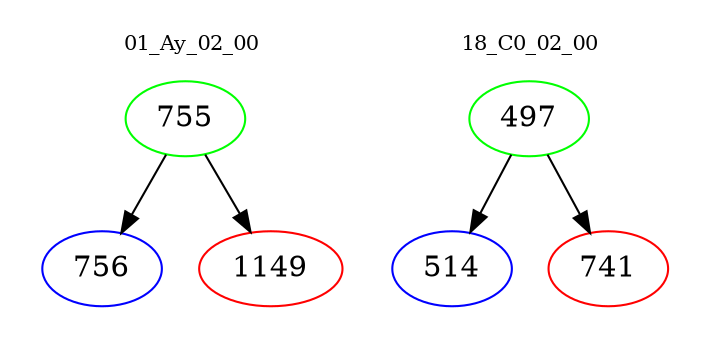 digraph{
subgraph cluster_0 {
color = white
label = "01_Ay_02_00";
fontsize=10;
T0_755 [label="755", color="green"]
T0_755 -> T0_756 [color="black"]
T0_756 [label="756", color="blue"]
T0_755 -> T0_1149 [color="black"]
T0_1149 [label="1149", color="red"]
}
subgraph cluster_1 {
color = white
label = "18_C0_02_00";
fontsize=10;
T1_497 [label="497", color="green"]
T1_497 -> T1_514 [color="black"]
T1_514 [label="514", color="blue"]
T1_497 -> T1_741 [color="black"]
T1_741 [label="741", color="red"]
}
}
